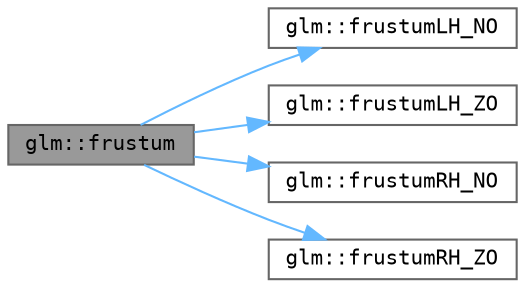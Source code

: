 digraph "glm::frustum"
{
 // LATEX_PDF_SIZE
  bgcolor="transparent";
  edge [fontname=Terminal,fontsize=10,labelfontname=Helvetica,labelfontsize=10];
  node [fontname=Terminal,fontsize=10,shape=box,height=0.2,width=0.4];
  rankdir="LR";
  Node1 [label="glm::frustum",height=0.2,width=0.4,color="gray40", fillcolor="grey60", style="filled", fontcolor="black",tooltip=" "];
  Node1 -> Node2 [color="steelblue1",style="solid"];
  Node2 [label="glm::frustumLH_NO",height=0.2,width=0.4,color="grey40", fillcolor="white", style="filled",URL="$group__ext__matrix__clip__space.html#ga268c2e08a8531e5aca32181e5ed49aa2",tooltip=" "];
  Node1 -> Node3 [color="steelblue1",style="solid"];
  Node3 [label="glm::frustumLH_ZO",height=0.2,width=0.4,color="grey40", fillcolor="white", style="filled",URL="$group__ext__matrix__clip__space.html#gacb5c1add5780bdb8fb5c18259f88c59d",tooltip=" "];
  Node1 -> Node4 [color="steelblue1",style="solid"];
  Node4 [label="glm::frustumRH_NO",height=0.2,width=0.4,color="grey40", fillcolor="white", style="filled",URL="$group__ext__matrix__clip__space.html#gaf83f2f11c373982d3fdbf138be7d7c27",tooltip=" "];
  Node1 -> Node5 [color="steelblue1",style="solid"];
  Node5 [label="glm::frustumRH_ZO",height=0.2,width=0.4,color="grey40", fillcolor="white", style="filled",URL="$group__ext__matrix__clip__space.html#ga2a0614c8f5bc13c5f9f4b0cf9c39278a",tooltip=" "];
}
